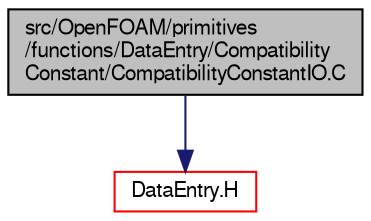 digraph "src/OpenFOAM/primitives/functions/DataEntry/CompatibilityConstant/CompatibilityConstantIO.C"
{
  bgcolor="transparent";
  edge [fontname="FreeSans",fontsize="10",labelfontname="FreeSans",labelfontsize="10"];
  node [fontname="FreeSans",fontsize="10",shape=record];
  Node1 [label="src/OpenFOAM/primitives\l/functions/DataEntry/Compatibility\lConstant/CompatibilityConstantIO.C",height=0.2,width=0.4,color="black", fillcolor="grey75", style="filled" fontcolor="black"];
  Node1 -> Node2 [color="midnightblue",fontsize="10",style="solid",fontname="FreeSans"];
  Node2 [label="DataEntry.H",height=0.2,width=0.4,color="red",URL="$a08373.html"];
}
